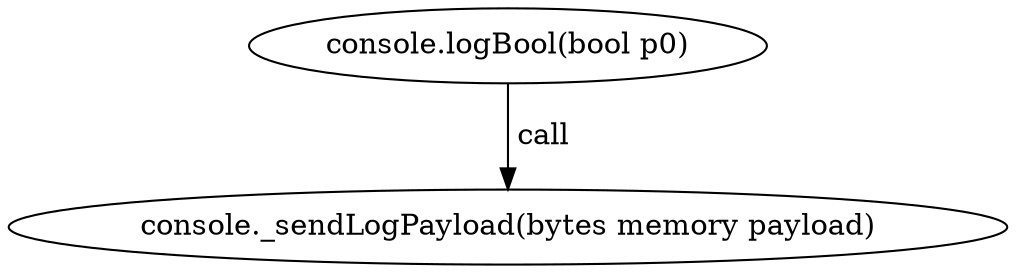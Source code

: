 digraph "" {
	graph [bb="0,0,413.08,124.8"];
	node [label="\N"];
	"console.logBool(bool p0)"	 [height=0.5,
		pos="206.54,106.8",
		width=3.0483];
	"console._sendLogPayload(bytes memory payload)"	 [height=0.5,
		pos="206.54,18",
		width=5.7372];
	"console.logBool(bool p0)" -> "console._sendLogPayload(bytes memory payload)" [key=call,
	label=" call",
	lp="218.39,62.4",
	pos="e,206.54,36.072 206.54,88.401 206.54,76.295 206.54,60.208 206.54,46.467"];
}
digraph "" {
	graph [bb="0,0,413.08,124.8"];
	node [label="\N"];
	"console.logBool(bool p0)"	 [height=0.5,
		pos="206.54,106.8",
		width=3.0483];
	"console._sendLogPayload(bytes memory payload)"	 [height=0.5,
		pos="206.54,18",
		width=5.7372];
	"console.logBool(bool p0)" -> "console._sendLogPayload(bytes memory payload)" [key=call,
	label=" call",
	lp="218.39,62.4",
	pos="e,206.54,36.072 206.54,88.401 206.54,76.295 206.54,60.208 206.54,46.467"];
}
